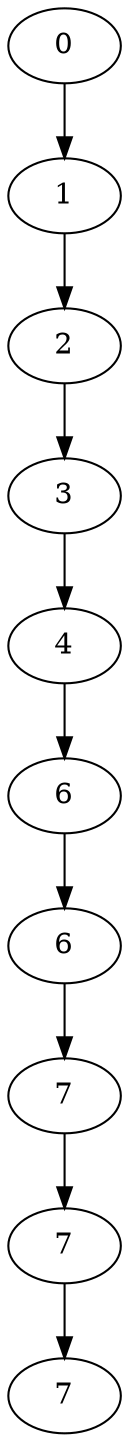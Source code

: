 digraph ll {174227757 [label="0"]
174227757 -> 1225701038
1225701038 [label="1"]
1225701038 -> 1694203642
1694203642 [label="2"]
1694203642 -> 994935521
994935521 [label="3"]
994935521 -> 1573625905
1573625905 [label="4"]
1573625905 -> 1669472530
1669472530 [label="6"]
1669472530 -> 1950963655
1950963655 [label="6"]
1950963655 -> 2065827189
2065827189 [label="7"]
2065827189 -> 1989444474
1989444474 [label="7"]
1989444474 -> 272890728
272890728 [label="7"]
}